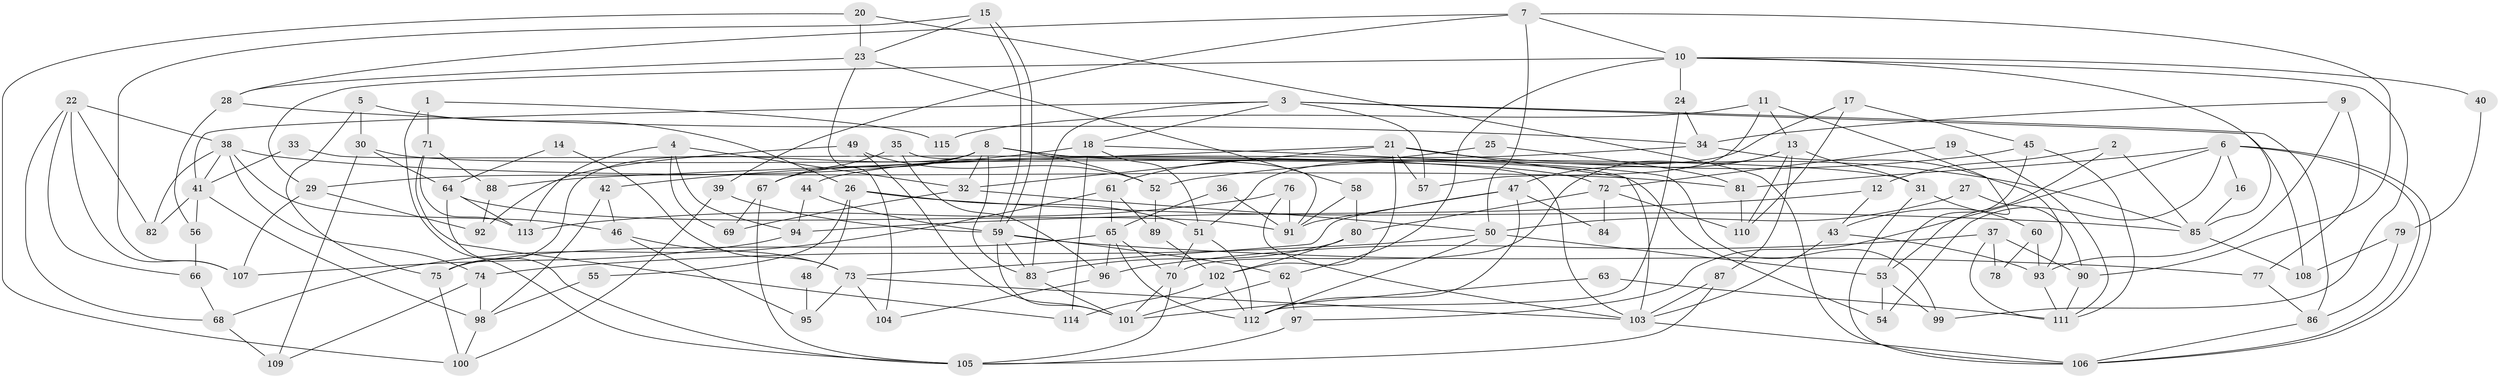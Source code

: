 // coarse degree distribution, {13: 0.02857142857142857, 9: 0.2, 5: 0.17142857142857143, 6: 0.14285714285714285, 4: 0.05714285714285714, 8: 0.11428571428571428, 3: 0.02857142857142857, 10: 0.05714285714285714, 2: 0.05714285714285714, 11: 0.05714285714285714, 7: 0.08571428571428572}
// Generated by graph-tools (version 1.1) at 2025/37/03/04/25 23:37:08]
// undirected, 115 vertices, 230 edges
graph export_dot {
  node [color=gray90,style=filled];
  1;
  2;
  3;
  4;
  5;
  6;
  7;
  8;
  9;
  10;
  11;
  12;
  13;
  14;
  15;
  16;
  17;
  18;
  19;
  20;
  21;
  22;
  23;
  24;
  25;
  26;
  27;
  28;
  29;
  30;
  31;
  32;
  33;
  34;
  35;
  36;
  37;
  38;
  39;
  40;
  41;
  42;
  43;
  44;
  45;
  46;
  47;
  48;
  49;
  50;
  51;
  52;
  53;
  54;
  55;
  56;
  57;
  58;
  59;
  60;
  61;
  62;
  63;
  64;
  65;
  66;
  67;
  68;
  69;
  70;
  71;
  72;
  73;
  74;
  75;
  76;
  77;
  78;
  79;
  80;
  81;
  82;
  83;
  84;
  85;
  86;
  87;
  88;
  89;
  90;
  91;
  92;
  93;
  94;
  95;
  96;
  97;
  98;
  99;
  100;
  101;
  102;
  103;
  104;
  105;
  106;
  107;
  108;
  109;
  110;
  111;
  112;
  113;
  114;
  115;
  1 -- 105;
  1 -- 71;
  1 -- 115;
  2 -- 85;
  2 -- 12;
  2 -- 53;
  3 -- 83;
  3 -- 18;
  3 -- 41;
  3 -- 57;
  3 -- 86;
  3 -- 108;
  4 -- 94;
  4 -- 32;
  4 -- 69;
  4 -- 113;
  5 -- 26;
  5 -- 75;
  5 -- 30;
  6 -- 81;
  6 -- 106;
  6 -- 106;
  6 -- 16;
  6 -- 54;
  6 -- 97;
  7 -- 50;
  7 -- 90;
  7 -- 10;
  7 -- 28;
  7 -- 39;
  8 -- 29;
  8 -- 75;
  8 -- 32;
  8 -- 52;
  8 -- 54;
  8 -- 67;
  8 -- 72;
  8 -- 83;
  9 -- 93;
  9 -- 77;
  9 -- 34;
  10 -- 62;
  10 -- 24;
  10 -- 29;
  10 -- 40;
  10 -- 85;
  10 -- 99;
  11 -- 13;
  11 -- 57;
  11 -- 43;
  11 -- 115;
  12 -- 94;
  12 -- 43;
  13 -- 31;
  13 -- 70;
  13 -- 47;
  13 -- 87;
  13 -- 110;
  14 -- 73;
  14 -- 64;
  15 -- 59;
  15 -- 59;
  15 -- 23;
  15 -- 107;
  16 -- 85;
  17 -- 110;
  17 -- 51;
  17 -- 45;
  18 -- 42;
  18 -- 99;
  18 -- 51;
  18 -- 114;
  19 -- 111;
  19 -- 72;
  20 -- 106;
  20 -- 23;
  20 -- 100;
  21 -- 32;
  21 -- 102;
  21 -- 57;
  21 -- 85;
  21 -- 88;
  21 -- 103;
  22 -- 66;
  22 -- 82;
  22 -- 38;
  22 -- 68;
  22 -- 107;
  23 -- 104;
  23 -- 58;
  23 -- 28;
  24 -- 34;
  24 -- 112;
  25 -- 61;
  25 -- 81;
  26 -- 51;
  26 -- 85;
  26 -- 48;
  26 -- 55;
  27 -- 50;
  27 -- 90;
  28 -- 34;
  28 -- 56;
  29 -- 107;
  29 -- 92;
  30 -- 64;
  30 -- 31;
  30 -- 109;
  31 -- 106;
  31 -- 60;
  32 -- 50;
  32 -- 69;
  33 -- 103;
  33 -- 41;
  34 -- 44;
  34 -- 93;
  35 -- 67;
  35 -- 91;
  35 -- 96;
  36 -- 65;
  36 -- 91;
  37 -- 96;
  37 -- 111;
  37 -- 78;
  37 -- 90;
  38 -- 74;
  38 -- 41;
  38 -- 46;
  38 -- 81;
  38 -- 82;
  39 -- 59;
  39 -- 100;
  40 -- 79;
  41 -- 56;
  41 -- 82;
  41 -- 98;
  42 -- 46;
  42 -- 98;
  43 -- 103;
  43 -- 93;
  44 -- 59;
  44 -- 94;
  45 -- 53;
  45 -- 52;
  45 -- 111;
  46 -- 73;
  46 -- 95;
  47 -- 112;
  47 -- 73;
  47 -- 84;
  47 -- 91;
  48 -- 95;
  49 -- 52;
  49 -- 101;
  49 -- 92;
  50 -- 53;
  50 -- 112;
  50 -- 74;
  51 -- 70;
  51 -- 112;
  52 -- 89;
  53 -- 54;
  53 -- 99;
  55 -- 98;
  56 -- 66;
  58 -- 80;
  58 -- 91;
  59 -- 62;
  59 -- 77;
  59 -- 83;
  59 -- 101;
  60 -- 93;
  60 -- 78;
  61 -- 89;
  61 -- 68;
  61 -- 65;
  62 -- 97;
  62 -- 101;
  63 -- 111;
  63 -- 101;
  64 -- 105;
  64 -- 91;
  64 -- 113;
  65 -- 112;
  65 -- 70;
  65 -- 75;
  65 -- 96;
  66 -- 68;
  67 -- 69;
  67 -- 105;
  68 -- 109;
  70 -- 101;
  70 -- 105;
  71 -- 113;
  71 -- 88;
  71 -- 114;
  72 -- 80;
  72 -- 84;
  72 -- 110;
  73 -- 103;
  73 -- 95;
  73 -- 104;
  74 -- 98;
  74 -- 109;
  75 -- 100;
  76 -- 113;
  76 -- 103;
  76 -- 91;
  77 -- 86;
  79 -- 86;
  79 -- 108;
  80 -- 83;
  80 -- 102;
  81 -- 110;
  83 -- 101;
  85 -- 108;
  86 -- 106;
  87 -- 105;
  87 -- 103;
  88 -- 92;
  89 -- 102;
  90 -- 111;
  93 -- 111;
  94 -- 107;
  96 -- 104;
  97 -- 105;
  98 -- 100;
  102 -- 114;
  102 -- 112;
  103 -- 106;
}
